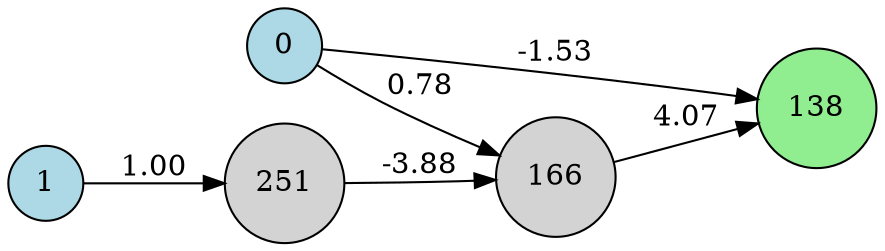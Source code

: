 digraph neat {
  rankdir=LR;
  node [shape=circle];
  node0 [label="0", style=filled, fillcolor=lightblue];
  node1 [label="1", style=filled, fillcolor=lightblue];
  node138 [label="138", style=filled, fillcolor=lightgreen];
  node166 [label="166", style=filled, fillcolor=lightgray];
  node251 [label="251", style=filled, fillcolor=lightgray];
  node0 -> node138 [label="-1.53"];
  node166 -> node138 [label="4.07"];
  node1 -> node251 [label="1.00"];
  node251 -> node166 [label="-3.88"];
  node0 -> node166 [label="0.78"];
}
